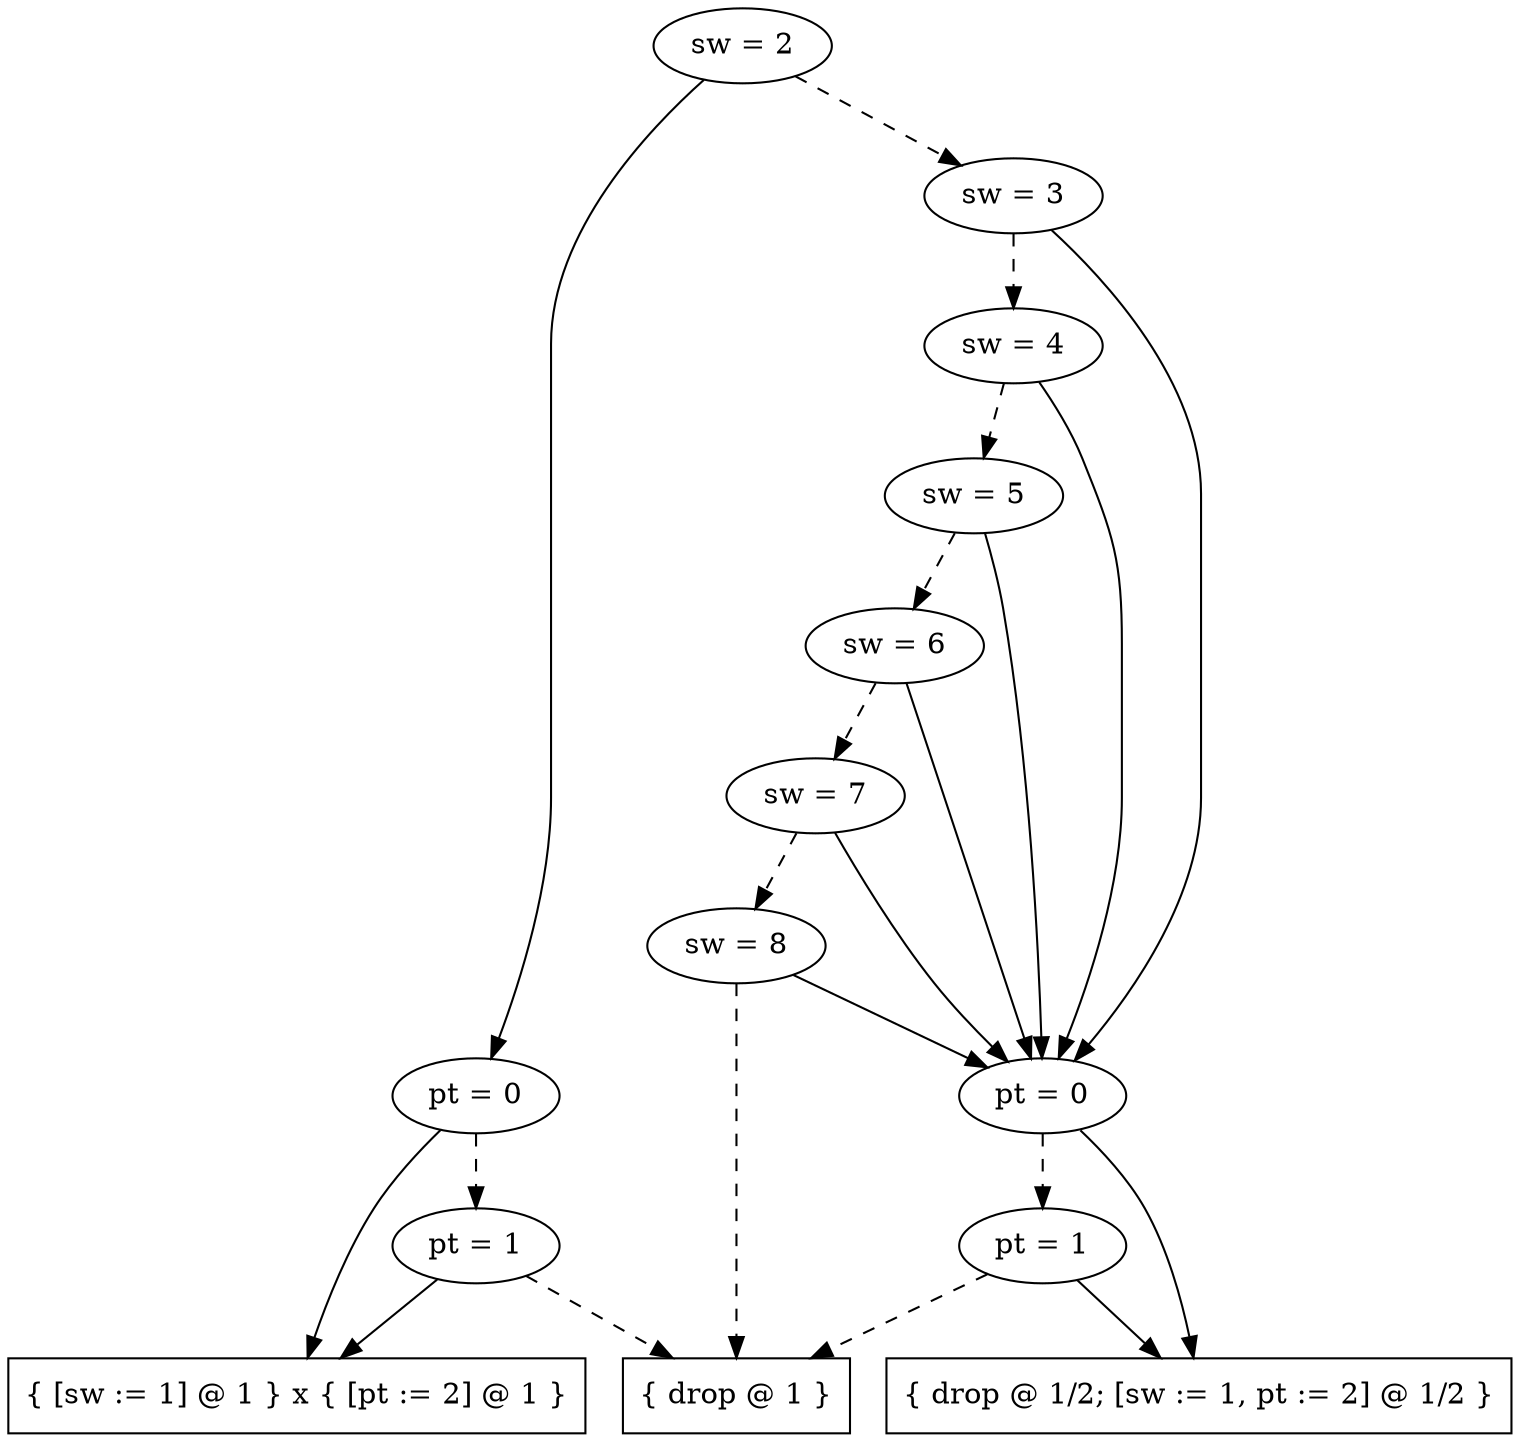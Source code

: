digraph tdk {
977 [label="sw = 2"];
977 -> 955;
977 -> 975 [style="dashed"];
955 [label="pt = 0"];
955 -> 204;
955 -> 906 [style="dashed"];
204 [shape=box label="{ [sw := 1] @ 1 } x { [pt := 2] @ 1 }"];
906 [label="pt = 1"];
906 -> 204;
906 -> 0 [style="dashed"];
0 [shape=box label="{ drop @ 1 }"];
975 [label="sw = 3"];
975 -> 944;
975 -> 973 [style="dashed"];
944 [label="pt = 0"];
944 -> 869;
944 -> 895 [style="dashed"];
869 [shape=box label="{ drop @ 1/2; [sw := 1, pt := 2] @ 1/2 }"];
895 [label="pt = 1"];
895 -> 869;
895 -> 0 [style="dashed"];
973 [label="sw = 4"];
973 -> 944;
973 -> 971 [style="dashed"];
971 [label="sw = 5"];
971 -> 944;
971 -> 969 [style="dashed"];
969 [label="sw = 6"];
969 -> 944;
969 -> 967 [style="dashed"];
967 [label="sw = 7"];
967 -> 944;
967 -> 965 [style="dashed"];
965 [label="sw = 8"];
965 -> 944;
965 -> 0 [style="dashed"];
{rank=same; 973 ;}
{rank=same; 906 895 ;}
{rank=same; 971 ;}
{rank=same; 975 ;}
{rank=same; 977 ;}
{rank=same; 967 ;}
{rank=same; 965 ;}
{rank=same; 969 ;}
{rank=same; 955 944 ;}
}
